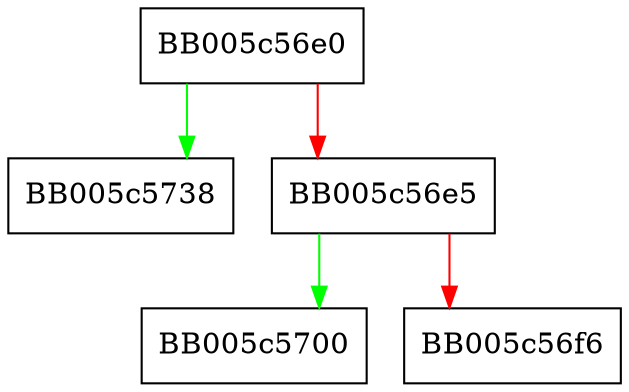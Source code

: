 digraph evp_rand_free {
  node [shape="box"];
  graph [splines=ortho];
  BB005c56e0 -> BB005c5738 [color="green"];
  BB005c56e0 -> BB005c56e5 [color="red"];
  BB005c56e5 -> BB005c5700 [color="green"];
  BB005c56e5 -> BB005c56f6 [color="red"];
}